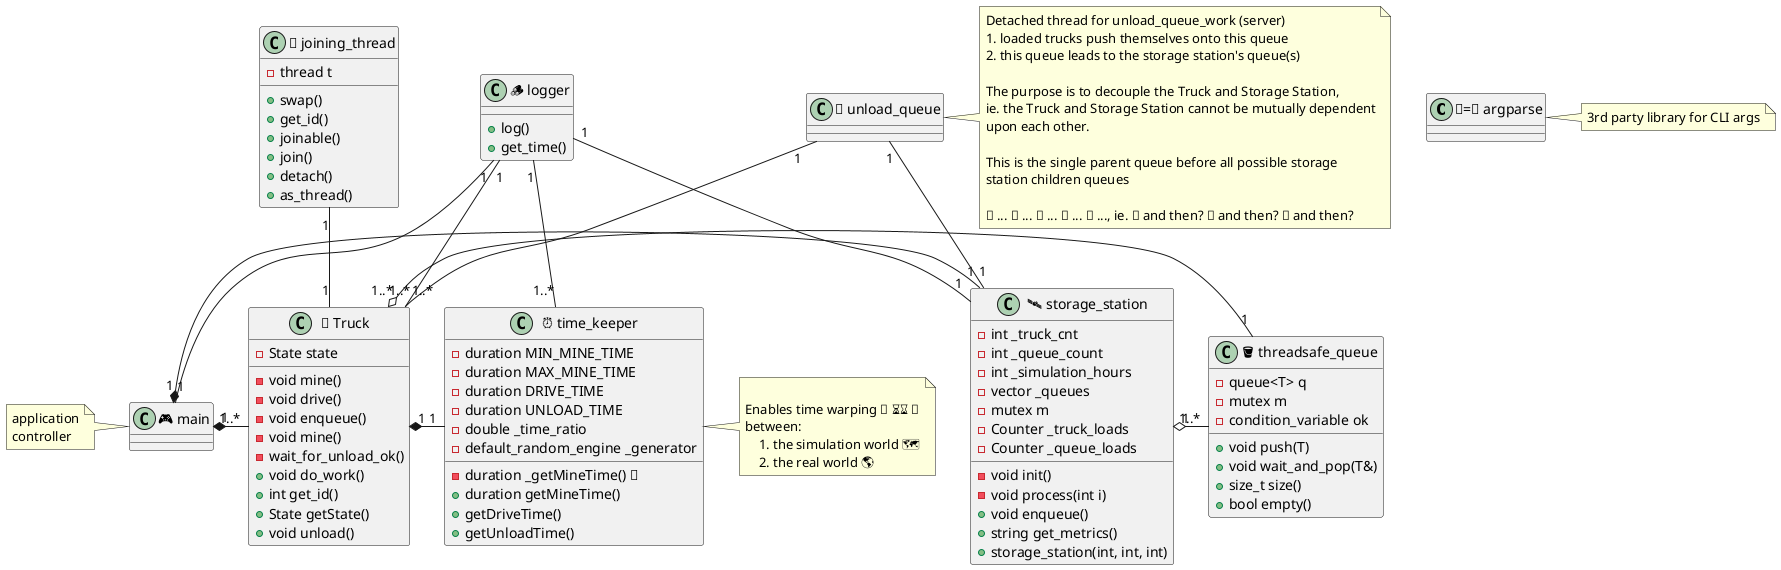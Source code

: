 @startuml

class argparse as "🔡=🔢 argparse"

class joining_thread as "🧶 joining_thread" {
    -thread t
    +swap()
    +get_id()
    +joinable()
    +join()
    +detach()
    +as_thread()
}

class logger as "🪵 logger" {
    +log()
    +get_time()
}

class main as "🎮 main"

class storage_station as "🛰️ storage_station" {
    -int _truck_cnt
    -int _queue_count
    -int _simulation_hours
    -vector _queues
    -mutex m
    -Counter _truck_loads
    -Counter _queue_loads
    -void init()
    -void process(int i)
    +void enqueue()
    +string get_metrics()
    +storage_station(int, int, int)
}

class unload_queue as "🥡 unload_queue"

class threadsafe_queue as "🪣 threadsafe_queue" {
    -queue<T> q
    -mutex m
    -condition_variable ok
    +void push(T)
    +void wait_and_pop(T&)
    +size_t size()
    +bool empty()
}

class time_keeper as "⏰ time_keeper" {
    -duration MIN_MINE_TIME
    -duration MAX_MINE_TIME
    -duration DRIVE_TIME
    -duration UNLOAD_TIME
    -double _time_ratio
    -default_random_engine _generator
    -duration _getMineTime() 🎲
    +duration getMineTime()
    +getDriveTime()
    +getUnloadTime()
}

class truck as "🚚 Truck" {
    -State state
    -void mine()
    -void drive()
    -void enqueue()
    -void mine()
    -wait_for_unload_ok()
    +void do_work()
    +int get_id()
    +State getState()
    +void unload()
}

joining_thread "1" -- "1" truck

logger "1" -- "1" main
logger "1" -- "1" storage_station
logger "1" -- "1..*" time_keeper
logger "1" -- "1..*" truck

main "1" *- "1..*" truck
main "1" *- "1" storage_station

storage_station "1" o- "1..*" threadsafe_queue

unload_queue "1" -- "1" storage_station
unload_queue "1" -- "1..*" truck

truck "1..*" o- "1" threadsafe_queue
truck "1" *- "1" time_keeper

note right of argparse
  3rd party library for CLI args
end note

note left of main
  application
  controller
end note

note right of unload_queue
    Detached thread for unload_queue_work (server)
    1. loaded trucks push themselves onto this queue
    2. this queue leads to the storage station's queue(s)

    The purpose is to decouple the Truck and Storage Station,
    ie. the Truck and Storage Station cannot be mutually dependent
    upon each other.

    This is the single parent queue before all possible storage
    station children queues

    🚚 ... 🚚 ... 🚚 ... 🚚 ... 🚚 ..., ie. 🥡 and then? 🥡 and then? 🥡 and then?
end note

note right of time_keeper

    Enables time warping 🚀 ⏳⌛️ 🤩
    between:
        1. the simulation world 🗺️
        2. the real world 🌎
end note

@enduml

